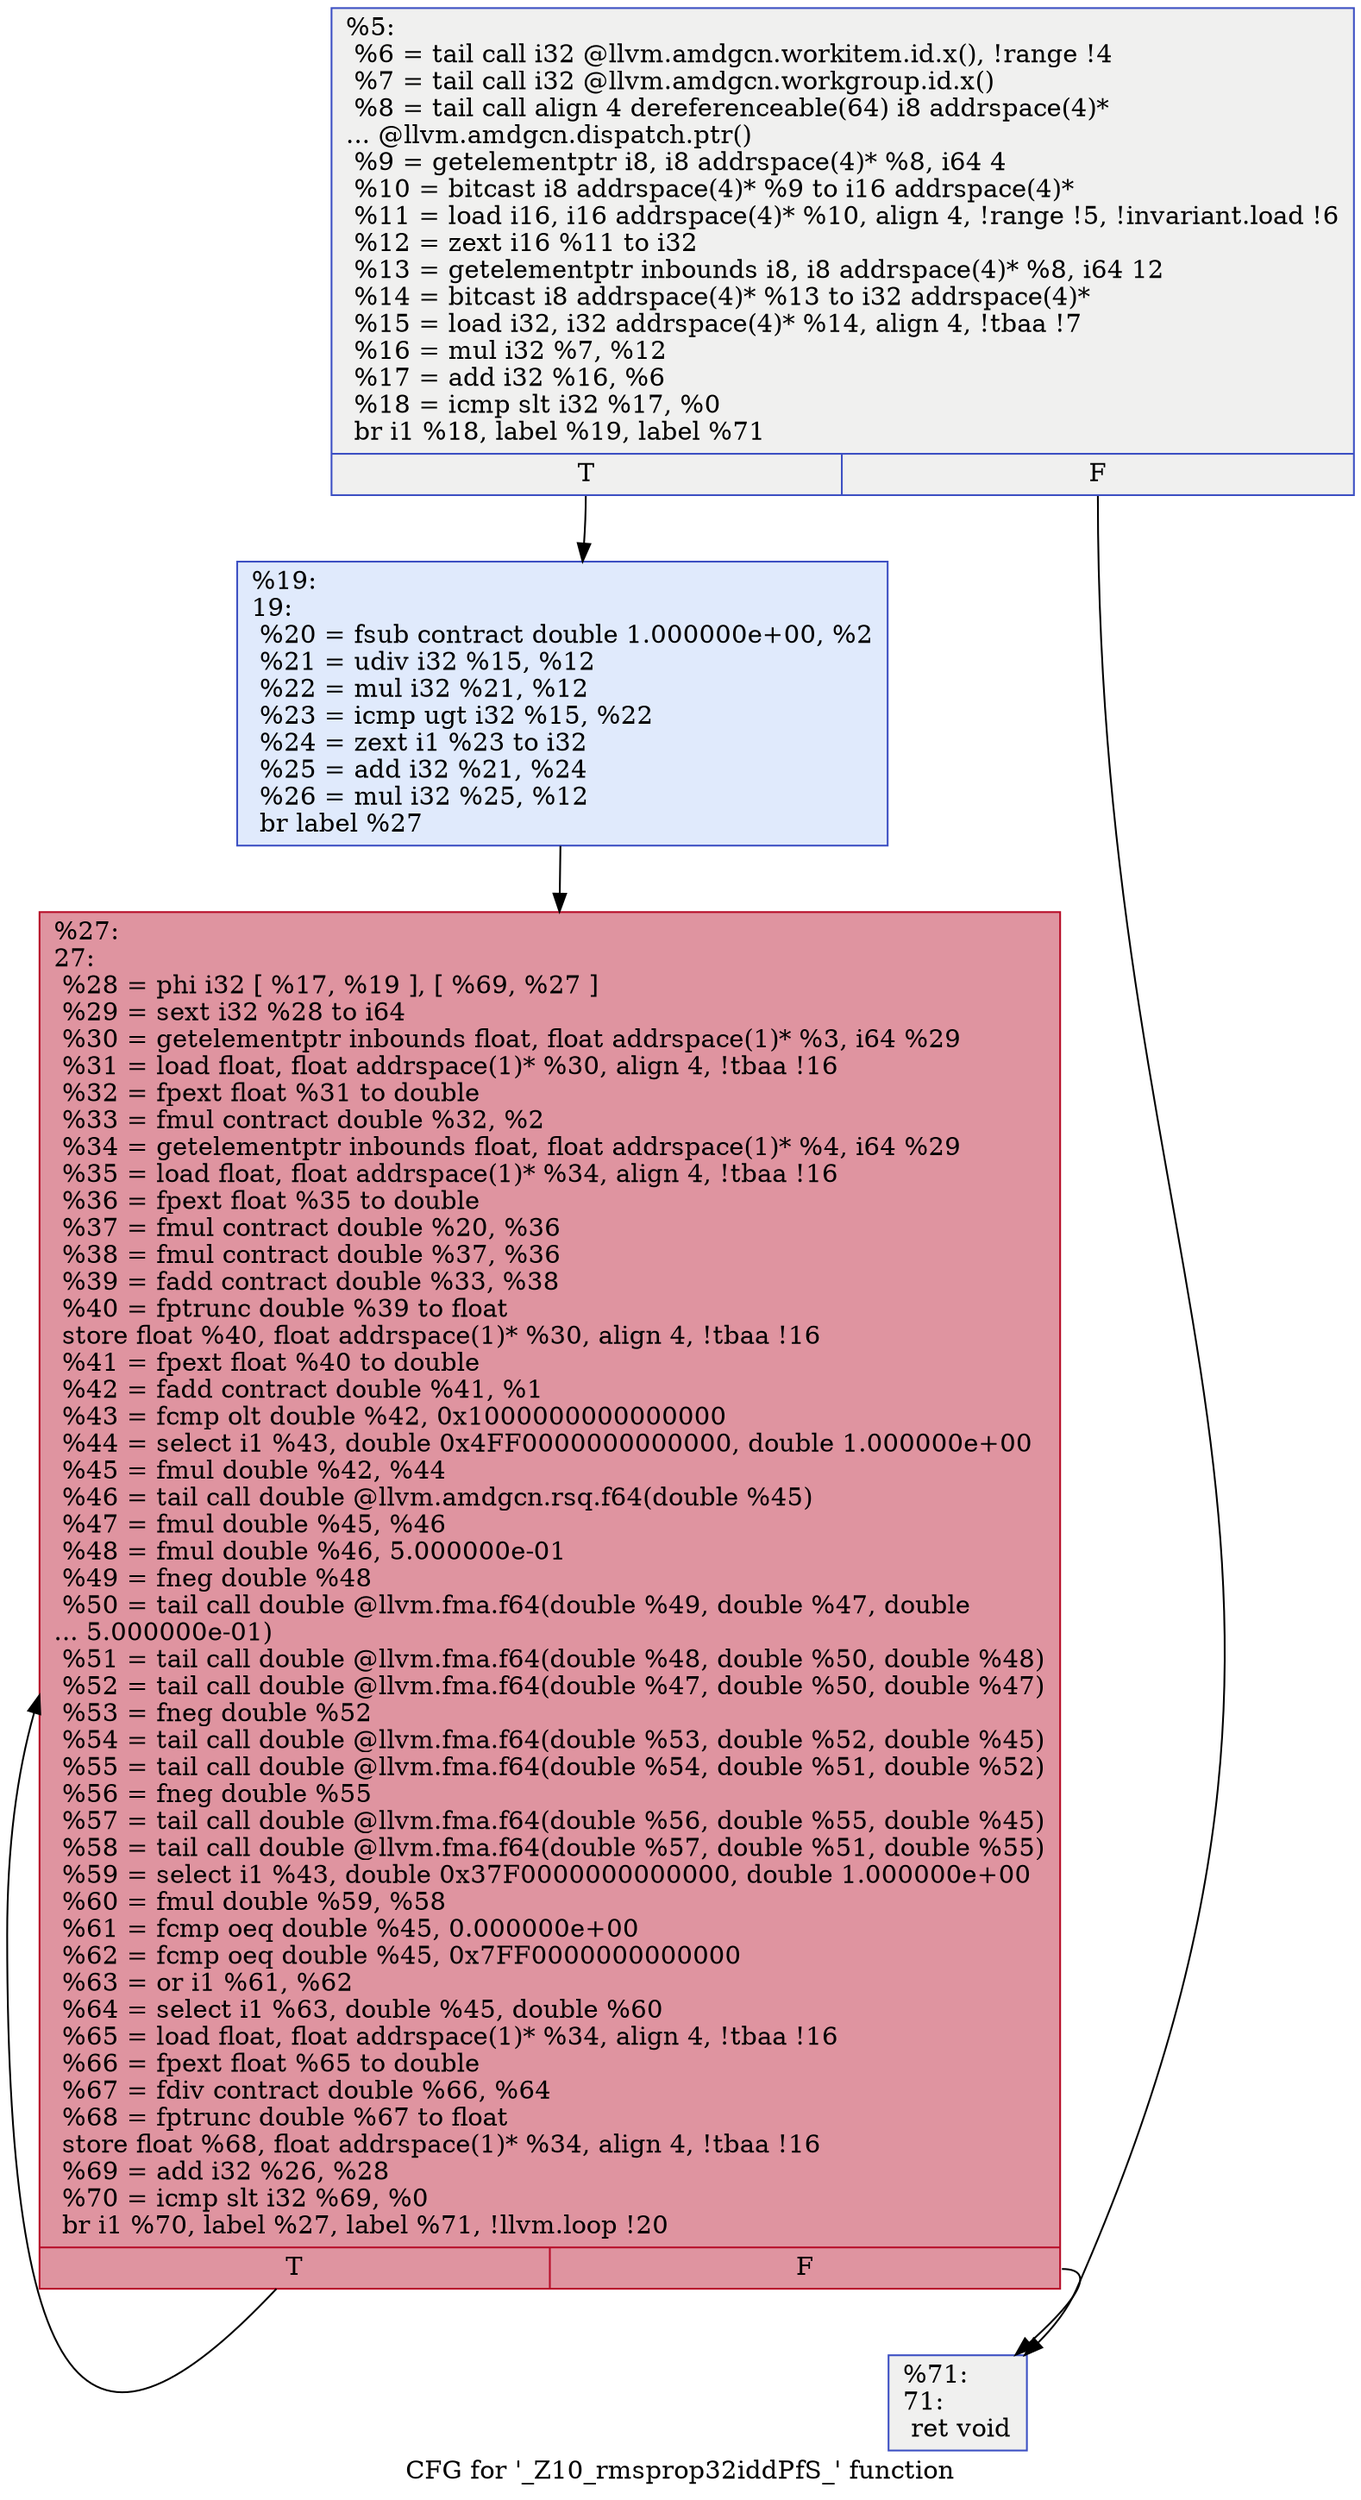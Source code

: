 digraph "CFG for '_Z10_rmsprop32iddPfS_' function" {
	label="CFG for '_Z10_rmsprop32iddPfS_' function";

	Node0x63aad00 [shape=record,color="#3d50c3ff", style=filled, fillcolor="#dedcdb70",label="{%5:\l  %6 = tail call i32 @llvm.amdgcn.workitem.id.x(), !range !4\l  %7 = tail call i32 @llvm.amdgcn.workgroup.id.x()\l  %8 = tail call align 4 dereferenceable(64) i8 addrspace(4)*\l... @llvm.amdgcn.dispatch.ptr()\l  %9 = getelementptr i8, i8 addrspace(4)* %8, i64 4\l  %10 = bitcast i8 addrspace(4)* %9 to i16 addrspace(4)*\l  %11 = load i16, i16 addrspace(4)* %10, align 4, !range !5, !invariant.load !6\l  %12 = zext i16 %11 to i32\l  %13 = getelementptr inbounds i8, i8 addrspace(4)* %8, i64 12\l  %14 = bitcast i8 addrspace(4)* %13 to i32 addrspace(4)*\l  %15 = load i32, i32 addrspace(4)* %14, align 4, !tbaa !7\l  %16 = mul i32 %7, %12\l  %17 = add i32 %16, %6\l  %18 = icmp slt i32 %17, %0\l  br i1 %18, label %19, label %71\l|{<s0>T|<s1>F}}"];
	Node0x63aad00:s0 -> Node0x63acf00;
	Node0x63aad00:s1 -> Node0x63acf90;
	Node0x63acf00 [shape=record,color="#3d50c3ff", style=filled, fillcolor="#b9d0f970",label="{%19:\l19:                                               \l  %20 = fsub contract double 1.000000e+00, %2\l  %21 = udiv i32 %15, %12\l  %22 = mul i32 %21, %12\l  %23 = icmp ugt i32 %15, %22\l  %24 = zext i1 %23 to i32\l  %25 = add i32 %21, %24\l  %26 = mul i32 %25, %12\l  br label %27\l}"];
	Node0x63acf00 -> Node0x63adeb0;
	Node0x63adeb0 [shape=record,color="#b70d28ff", style=filled, fillcolor="#b70d2870",label="{%27:\l27:                                               \l  %28 = phi i32 [ %17, %19 ], [ %69, %27 ]\l  %29 = sext i32 %28 to i64\l  %30 = getelementptr inbounds float, float addrspace(1)* %3, i64 %29\l  %31 = load float, float addrspace(1)* %30, align 4, !tbaa !16\l  %32 = fpext float %31 to double\l  %33 = fmul contract double %32, %2\l  %34 = getelementptr inbounds float, float addrspace(1)* %4, i64 %29\l  %35 = load float, float addrspace(1)* %34, align 4, !tbaa !16\l  %36 = fpext float %35 to double\l  %37 = fmul contract double %20, %36\l  %38 = fmul contract double %37, %36\l  %39 = fadd contract double %33, %38\l  %40 = fptrunc double %39 to float\l  store float %40, float addrspace(1)* %30, align 4, !tbaa !16\l  %41 = fpext float %40 to double\l  %42 = fadd contract double %41, %1\l  %43 = fcmp olt double %42, 0x1000000000000000\l  %44 = select i1 %43, double 0x4FF0000000000000, double 1.000000e+00\l  %45 = fmul double %42, %44\l  %46 = tail call double @llvm.amdgcn.rsq.f64(double %45)\l  %47 = fmul double %45, %46\l  %48 = fmul double %46, 5.000000e-01\l  %49 = fneg double %48\l  %50 = tail call double @llvm.fma.f64(double %49, double %47, double\l... 5.000000e-01)\l  %51 = tail call double @llvm.fma.f64(double %48, double %50, double %48)\l  %52 = tail call double @llvm.fma.f64(double %47, double %50, double %47)\l  %53 = fneg double %52\l  %54 = tail call double @llvm.fma.f64(double %53, double %52, double %45)\l  %55 = tail call double @llvm.fma.f64(double %54, double %51, double %52)\l  %56 = fneg double %55\l  %57 = tail call double @llvm.fma.f64(double %56, double %55, double %45)\l  %58 = tail call double @llvm.fma.f64(double %57, double %51, double %55)\l  %59 = select i1 %43, double 0x37F0000000000000, double 1.000000e+00\l  %60 = fmul double %59, %58\l  %61 = fcmp oeq double %45, 0.000000e+00\l  %62 = fcmp oeq double %45, 0x7FF0000000000000\l  %63 = or i1 %61, %62\l  %64 = select i1 %63, double %45, double %60\l  %65 = load float, float addrspace(1)* %34, align 4, !tbaa !16\l  %66 = fpext float %65 to double\l  %67 = fdiv contract double %66, %64\l  %68 = fptrunc double %67 to float\l  store float %68, float addrspace(1)* %34, align 4, !tbaa !16\l  %69 = add i32 %26, %28\l  %70 = icmp slt i32 %69, %0\l  br i1 %70, label %27, label %71, !llvm.loop !20\l|{<s0>T|<s1>F}}"];
	Node0x63adeb0:s0 -> Node0x63adeb0;
	Node0x63adeb0:s1 -> Node0x63acf90;
	Node0x63acf90 [shape=record,color="#3d50c3ff", style=filled, fillcolor="#dedcdb70",label="{%71:\l71:                                               \l  ret void\l}"];
}
